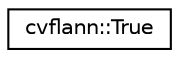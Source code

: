 digraph "Graphical Class Hierarchy"
{
 // LATEX_PDF_SIZE
  edge [fontname="Helvetica",fontsize="10",labelfontname="Helvetica",labelfontsize="10"];
  node [fontname="Helvetica",fontsize="10",shape=record];
  rankdir="LR";
  Node0 [label="cvflann::True",height=0.2,width=0.4,color="black", fillcolor="white", style="filled",URL="$classcvflann_1_1_true.html",tooltip=" "];
}
